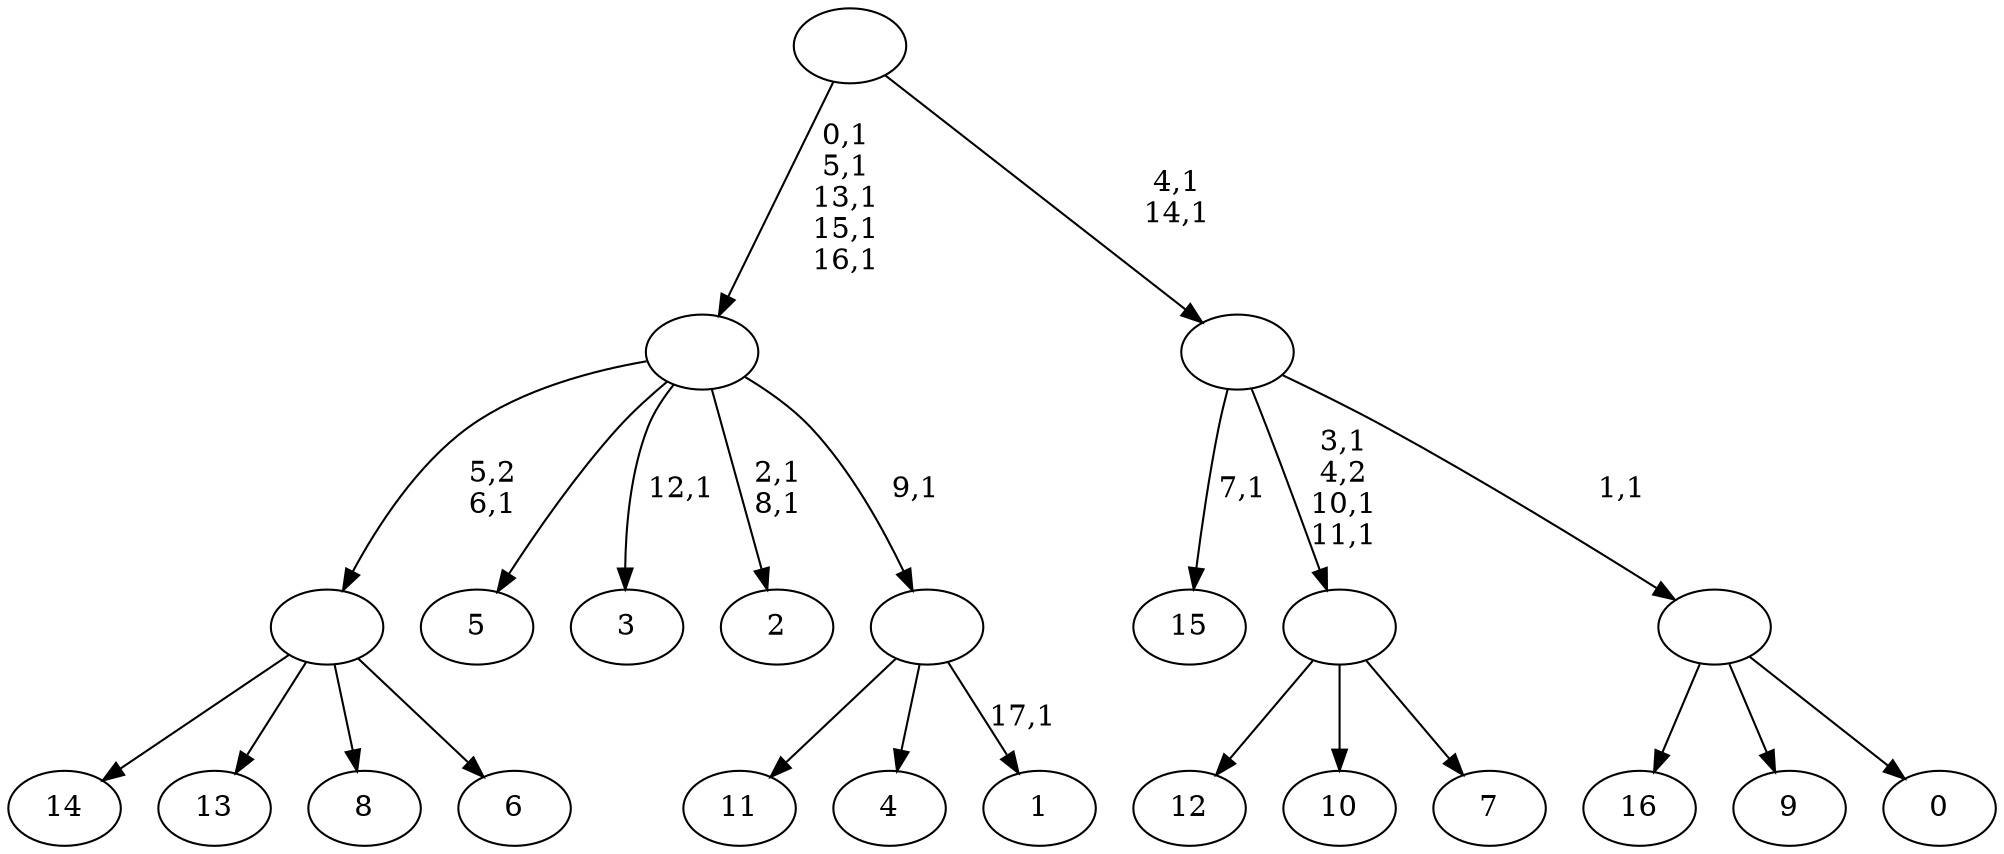 digraph T {
	35 [label="16"]
	34 [label="15"]
	32 [label="14"]
	31 [label="13"]
	30 [label="12"]
	29 [label="11"]
	28 [label="10"]
	27 [label="9"]
	26 [label="8"]
	25 [label="7"]
	24 [label=""]
	21 [label="6"]
	20 [label=""]
	19 [label="5"]
	18 [label="4"]
	17 [label="3"]
	15 [label="2"]
	12 [label="1"]
	10 [label=""]
	9 [label=""]
	4 [label="0"]
	3 [label=""]
	2 [label=""]
	0 [label=""]
	24 -> 30 [label=""]
	24 -> 28 [label=""]
	24 -> 25 [label=""]
	20 -> 32 [label=""]
	20 -> 31 [label=""]
	20 -> 26 [label=""]
	20 -> 21 [label=""]
	10 -> 12 [label="17,1"]
	10 -> 29 [label=""]
	10 -> 18 [label=""]
	9 -> 15 [label="2,1\n8,1"]
	9 -> 17 [label="12,1"]
	9 -> 20 [label="5,2\n6,1"]
	9 -> 19 [label=""]
	9 -> 10 [label="9,1"]
	3 -> 35 [label=""]
	3 -> 27 [label=""]
	3 -> 4 [label=""]
	2 -> 24 [label="3,1\n4,2\n10,1\n11,1"]
	2 -> 34 [label="7,1"]
	2 -> 3 [label="1,1"]
	0 -> 2 [label="4,1\n14,1"]
	0 -> 9 [label="0,1\n5,1\n13,1\n15,1\n16,1"]
}
